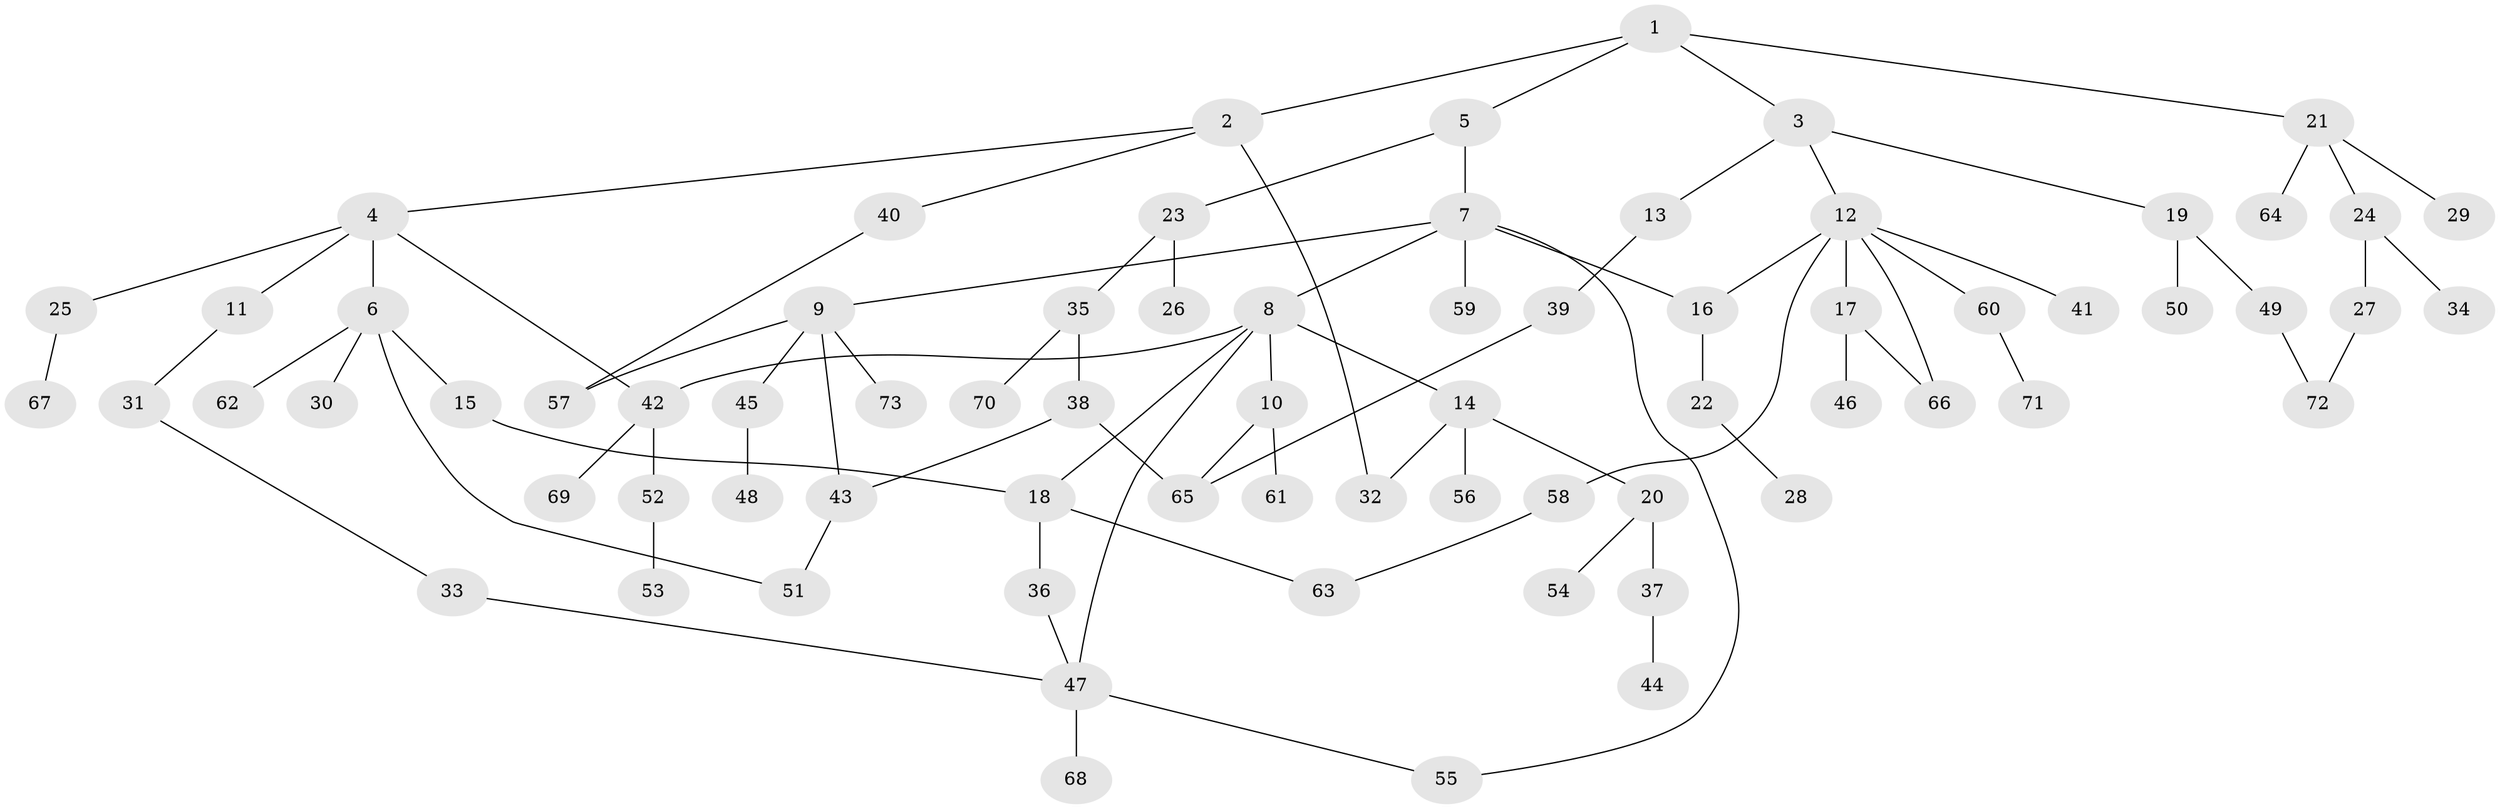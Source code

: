 // Generated by graph-tools (version 1.1) at 2025/49/03/09/25 03:49:17]
// undirected, 73 vertices, 87 edges
graph export_dot {
graph [start="1"]
  node [color=gray90,style=filled];
  1;
  2;
  3;
  4;
  5;
  6;
  7;
  8;
  9;
  10;
  11;
  12;
  13;
  14;
  15;
  16;
  17;
  18;
  19;
  20;
  21;
  22;
  23;
  24;
  25;
  26;
  27;
  28;
  29;
  30;
  31;
  32;
  33;
  34;
  35;
  36;
  37;
  38;
  39;
  40;
  41;
  42;
  43;
  44;
  45;
  46;
  47;
  48;
  49;
  50;
  51;
  52;
  53;
  54;
  55;
  56;
  57;
  58;
  59;
  60;
  61;
  62;
  63;
  64;
  65;
  66;
  67;
  68;
  69;
  70;
  71;
  72;
  73;
  1 -- 2;
  1 -- 3;
  1 -- 5;
  1 -- 21;
  2 -- 4;
  2 -- 40;
  2 -- 32;
  3 -- 12;
  3 -- 13;
  3 -- 19;
  4 -- 6;
  4 -- 11;
  4 -- 25;
  4 -- 42;
  5 -- 7;
  5 -- 23;
  6 -- 15;
  6 -- 30;
  6 -- 51;
  6 -- 62;
  7 -- 8;
  7 -- 9;
  7 -- 59;
  7 -- 16;
  7 -- 55;
  8 -- 10;
  8 -- 14;
  8 -- 18;
  8 -- 42;
  8 -- 47;
  9 -- 45;
  9 -- 57;
  9 -- 73;
  9 -- 43;
  10 -- 61;
  10 -- 65;
  11 -- 31;
  12 -- 16;
  12 -- 17;
  12 -- 41;
  12 -- 58;
  12 -- 60;
  12 -- 66;
  13 -- 39;
  14 -- 20;
  14 -- 32;
  14 -- 56;
  15 -- 18;
  16 -- 22;
  17 -- 46;
  17 -- 66;
  18 -- 36;
  18 -- 63;
  19 -- 49;
  19 -- 50;
  20 -- 37;
  20 -- 54;
  21 -- 24;
  21 -- 29;
  21 -- 64;
  22 -- 28;
  23 -- 26;
  23 -- 35;
  24 -- 27;
  24 -- 34;
  25 -- 67;
  27 -- 72;
  31 -- 33;
  33 -- 47;
  35 -- 38;
  35 -- 70;
  36 -- 47;
  37 -- 44;
  38 -- 43;
  38 -- 65;
  39 -- 65;
  40 -- 57;
  42 -- 52;
  42 -- 69;
  43 -- 51;
  45 -- 48;
  47 -- 55;
  47 -- 68;
  49 -- 72;
  52 -- 53;
  58 -- 63;
  60 -- 71;
}
